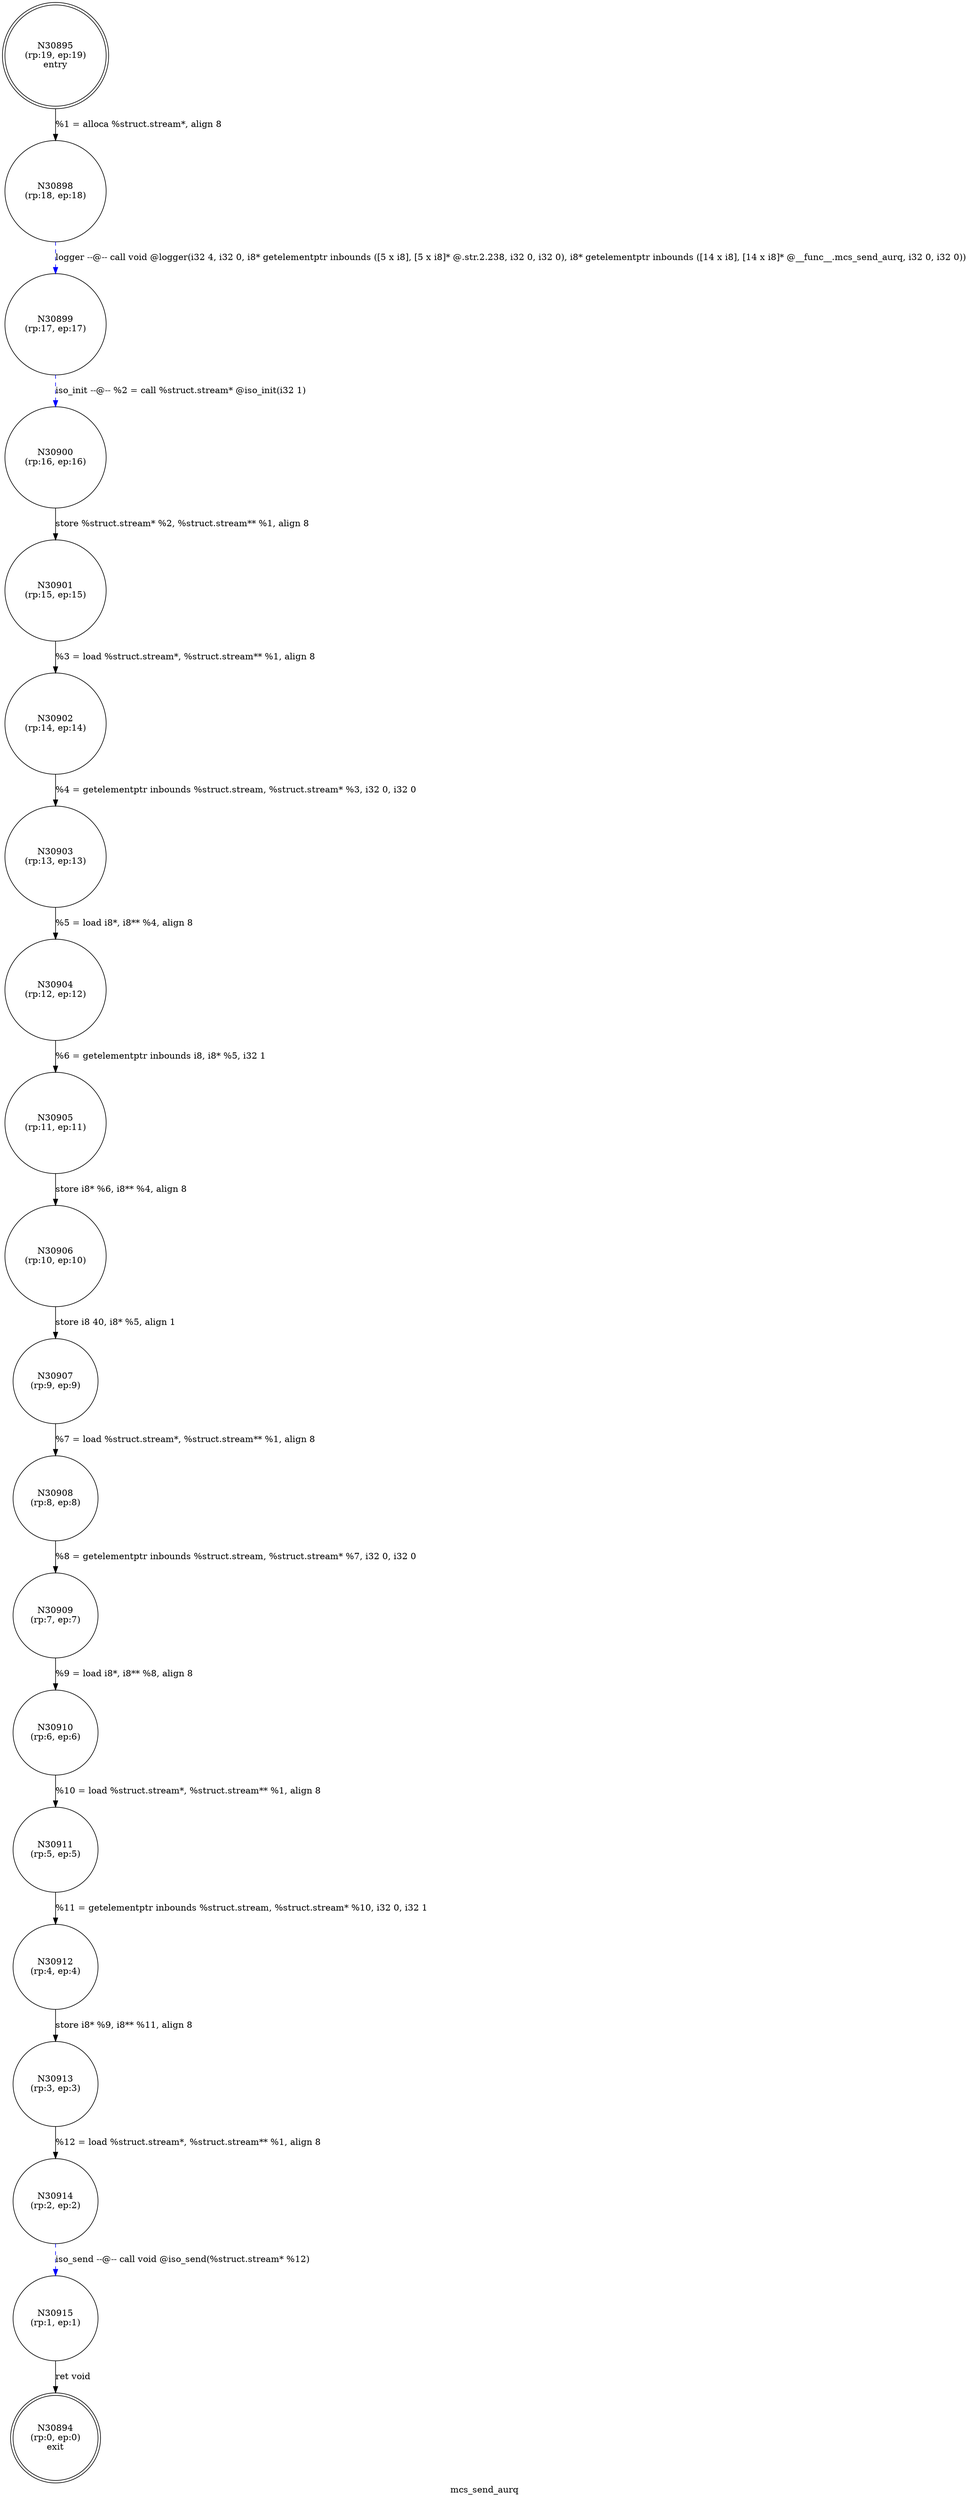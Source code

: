 digraph mcs_send_aurq {
label="mcs_send_aurq"
30894 [label="N30894\n(rp:0, ep:0)\nexit", shape="doublecircle"]
30895 [label="N30895\n(rp:19, ep:19)\nentry", shape="doublecircle"]
30895 -> 30898 [label="%1 = alloca %struct.stream*, align 8"]
30898 [label="N30898\n(rp:18, ep:18)", shape="circle"]
30898 -> 30899 [label="logger --@-- call void @logger(i32 4, i32 0, i8* getelementptr inbounds ([5 x i8], [5 x i8]* @.str.2.238, i32 0, i32 0), i8* getelementptr inbounds ([14 x i8], [14 x i8]* @__func__.mcs_send_aurq, i32 0, i32 0))", style="dashed", color="blue"]
30899 [label="N30899\n(rp:17, ep:17)", shape="circle"]
30899 -> 30900 [label="iso_init --@-- %2 = call %struct.stream* @iso_init(i32 1)", style="dashed", color="blue"]
30900 [label="N30900\n(rp:16, ep:16)", shape="circle"]
30900 -> 30901 [label="store %struct.stream* %2, %struct.stream** %1, align 8"]
30901 [label="N30901\n(rp:15, ep:15)", shape="circle"]
30901 -> 30902 [label="%3 = load %struct.stream*, %struct.stream** %1, align 8"]
30902 [label="N30902\n(rp:14, ep:14)", shape="circle"]
30902 -> 30903 [label="%4 = getelementptr inbounds %struct.stream, %struct.stream* %3, i32 0, i32 0"]
30903 [label="N30903\n(rp:13, ep:13)", shape="circle"]
30903 -> 30904 [label="%5 = load i8*, i8** %4, align 8"]
30904 [label="N30904\n(rp:12, ep:12)", shape="circle"]
30904 -> 30905 [label="%6 = getelementptr inbounds i8, i8* %5, i32 1"]
30905 [label="N30905\n(rp:11, ep:11)", shape="circle"]
30905 -> 30906 [label="store i8* %6, i8** %4, align 8"]
30906 [label="N30906\n(rp:10, ep:10)", shape="circle"]
30906 -> 30907 [label="store i8 40, i8* %5, align 1"]
30907 [label="N30907\n(rp:9, ep:9)", shape="circle"]
30907 -> 30908 [label="%7 = load %struct.stream*, %struct.stream** %1, align 8"]
30908 [label="N30908\n(rp:8, ep:8)", shape="circle"]
30908 -> 30909 [label="%8 = getelementptr inbounds %struct.stream, %struct.stream* %7, i32 0, i32 0"]
30909 [label="N30909\n(rp:7, ep:7)", shape="circle"]
30909 -> 30910 [label="%9 = load i8*, i8** %8, align 8"]
30910 [label="N30910\n(rp:6, ep:6)", shape="circle"]
30910 -> 30911 [label="%10 = load %struct.stream*, %struct.stream** %1, align 8"]
30911 [label="N30911\n(rp:5, ep:5)", shape="circle"]
30911 -> 30912 [label="%11 = getelementptr inbounds %struct.stream, %struct.stream* %10, i32 0, i32 1"]
30912 [label="N30912\n(rp:4, ep:4)", shape="circle"]
30912 -> 30913 [label="store i8* %9, i8** %11, align 8"]
30913 [label="N30913\n(rp:3, ep:3)", shape="circle"]
30913 -> 30914 [label="%12 = load %struct.stream*, %struct.stream** %1, align 8"]
30914 [label="N30914\n(rp:2, ep:2)", shape="circle"]
30914 -> 30915 [label="iso_send --@-- call void @iso_send(%struct.stream* %12)", style="dashed", color="blue"]
30915 [label="N30915\n(rp:1, ep:1)", shape="circle"]
30915 -> 30894 [label="ret void"]
}
